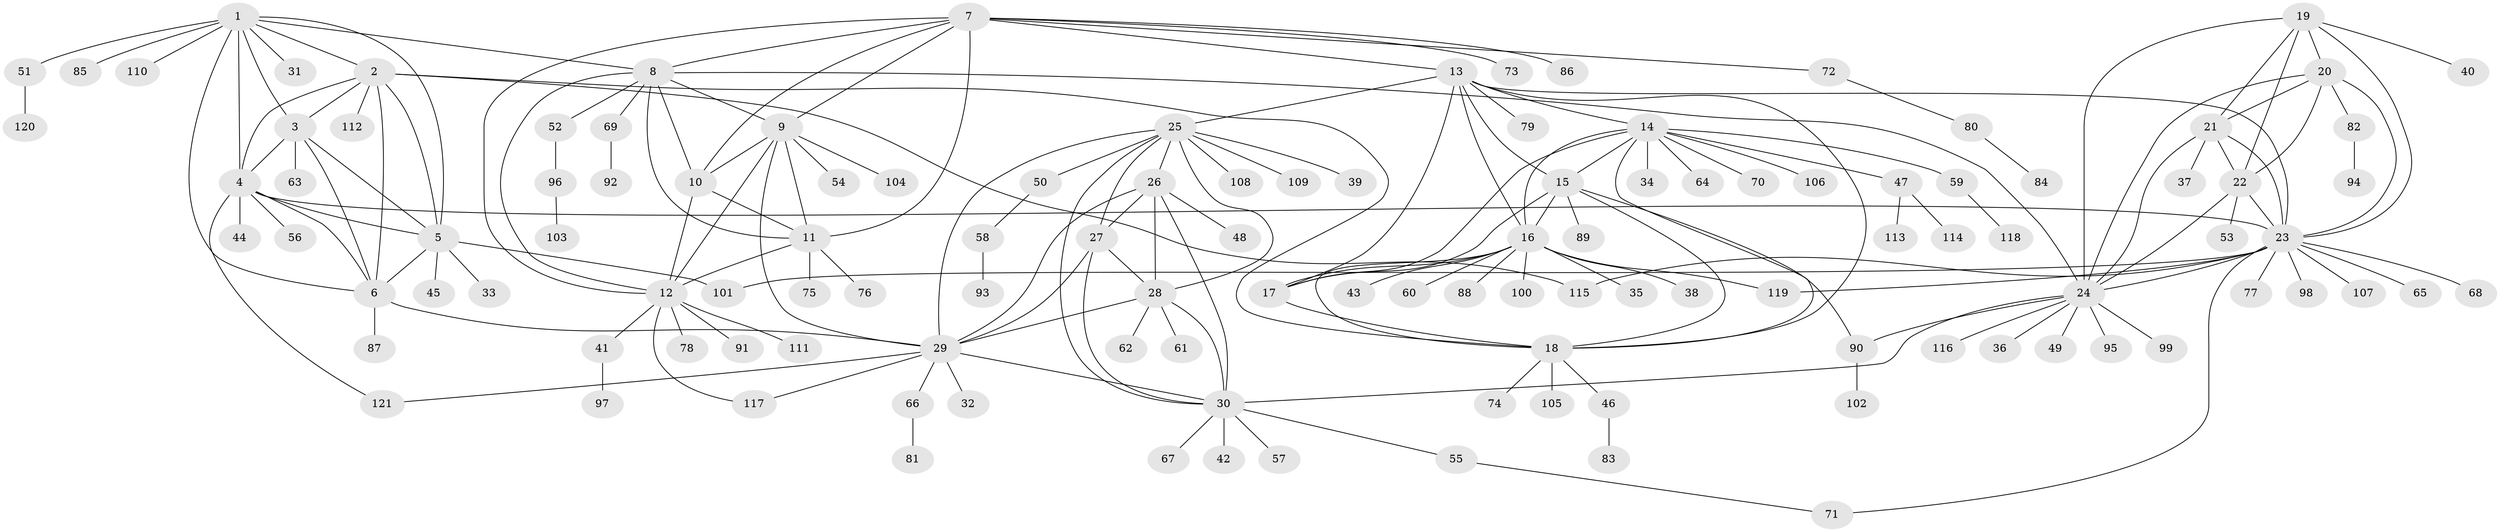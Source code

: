 // Generated by graph-tools (version 1.1) at 2025/37/03/09/25 02:37:42]
// undirected, 121 vertices, 183 edges
graph export_dot {
graph [start="1"]
  node [color=gray90,style=filled];
  1;
  2;
  3;
  4;
  5;
  6;
  7;
  8;
  9;
  10;
  11;
  12;
  13;
  14;
  15;
  16;
  17;
  18;
  19;
  20;
  21;
  22;
  23;
  24;
  25;
  26;
  27;
  28;
  29;
  30;
  31;
  32;
  33;
  34;
  35;
  36;
  37;
  38;
  39;
  40;
  41;
  42;
  43;
  44;
  45;
  46;
  47;
  48;
  49;
  50;
  51;
  52;
  53;
  54;
  55;
  56;
  57;
  58;
  59;
  60;
  61;
  62;
  63;
  64;
  65;
  66;
  67;
  68;
  69;
  70;
  71;
  72;
  73;
  74;
  75;
  76;
  77;
  78;
  79;
  80;
  81;
  82;
  83;
  84;
  85;
  86;
  87;
  88;
  89;
  90;
  91;
  92;
  93;
  94;
  95;
  96;
  97;
  98;
  99;
  100;
  101;
  102;
  103;
  104;
  105;
  106;
  107;
  108;
  109;
  110;
  111;
  112;
  113;
  114;
  115;
  116;
  117;
  118;
  119;
  120;
  121;
  1 -- 2;
  1 -- 3;
  1 -- 4;
  1 -- 5;
  1 -- 6;
  1 -- 8;
  1 -- 31;
  1 -- 51;
  1 -- 85;
  1 -- 110;
  2 -- 3;
  2 -- 4;
  2 -- 5;
  2 -- 6;
  2 -- 18;
  2 -- 112;
  2 -- 115;
  3 -- 4;
  3 -- 5;
  3 -- 6;
  3 -- 63;
  4 -- 5;
  4 -- 6;
  4 -- 23;
  4 -- 44;
  4 -- 56;
  4 -- 121;
  5 -- 6;
  5 -- 33;
  5 -- 45;
  5 -- 101;
  6 -- 29;
  6 -- 87;
  7 -- 8;
  7 -- 9;
  7 -- 10;
  7 -- 11;
  7 -- 12;
  7 -- 13;
  7 -- 72;
  7 -- 73;
  7 -- 86;
  8 -- 9;
  8 -- 10;
  8 -- 11;
  8 -- 12;
  8 -- 24;
  8 -- 52;
  8 -- 69;
  9 -- 10;
  9 -- 11;
  9 -- 12;
  9 -- 29;
  9 -- 54;
  9 -- 104;
  10 -- 11;
  10 -- 12;
  11 -- 12;
  11 -- 75;
  11 -- 76;
  12 -- 41;
  12 -- 78;
  12 -- 91;
  12 -- 111;
  12 -- 117;
  13 -- 14;
  13 -- 15;
  13 -- 16;
  13 -- 17;
  13 -- 18;
  13 -- 23;
  13 -- 25;
  13 -- 79;
  14 -- 15;
  14 -- 16;
  14 -- 17;
  14 -- 18;
  14 -- 34;
  14 -- 47;
  14 -- 59;
  14 -- 64;
  14 -- 70;
  14 -- 106;
  15 -- 16;
  15 -- 17;
  15 -- 18;
  15 -- 89;
  15 -- 90;
  16 -- 17;
  16 -- 18;
  16 -- 35;
  16 -- 38;
  16 -- 43;
  16 -- 60;
  16 -- 88;
  16 -- 100;
  16 -- 119;
  17 -- 18;
  18 -- 46;
  18 -- 74;
  18 -- 105;
  19 -- 20;
  19 -- 21;
  19 -- 22;
  19 -- 23;
  19 -- 24;
  19 -- 40;
  20 -- 21;
  20 -- 22;
  20 -- 23;
  20 -- 24;
  20 -- 82;
  21 -- 22;
  21 -- 23;
  21 -- 24;
  21 -- 37;
  22 -- 23;
  22 -- 24;
  22 -- 53;
  23 -- 24;
  23 -- 65;
  23 -- 68;
  23 -- 71;
  23 -- 77;
  23 -- 98;
  23 -- 101;
  23 -- 107;
  23 -- 115;
  23 -- 119;
  24 -- 30;
  24 -- 36;
  24 -- 49;
  24 -- 90;
  24 -- 95;
  24 -- 99;
  24 -- 116;
  25 -- 26;
  25 -- 27;
  25 -- 28;
  25 -- 29;
  25 -- 30;
  25 -- 39;
  25 -- 50;
  25 -- 108;
  25 -- 109;
  26 -- 27;
  26 -- 28;
  26 -- 29;
  26 -- 30;
  26 -- 48;
  27 -- 28;
  27 -- 29;
  27 -- 30;
  28 -- 29;
  28 -- 30;
  28 -- 61;
  28 -- 62;
  29 -- 30;
  29 -- 32;
  29 -- 66;
  29 -- 117;
  29 -- 121;
  30 -- 42;
  30 -- 55;
  30 -- 57;
  30 -- 67;
  41 -- 97;
  46 -- 83;
  47 -- 113;
  47 -- 114;
  50 -- 58;
  51 -- 120;
  52 -- 96;
  55 -- 71;
  58 -- 93;
  59 -- 118;
  66 -- 81;
  69 -- 92;
  72 -- 80;
  80 -- 84;
  82 -- 94;
  90 -- 102;
  96 -- 103;
}
